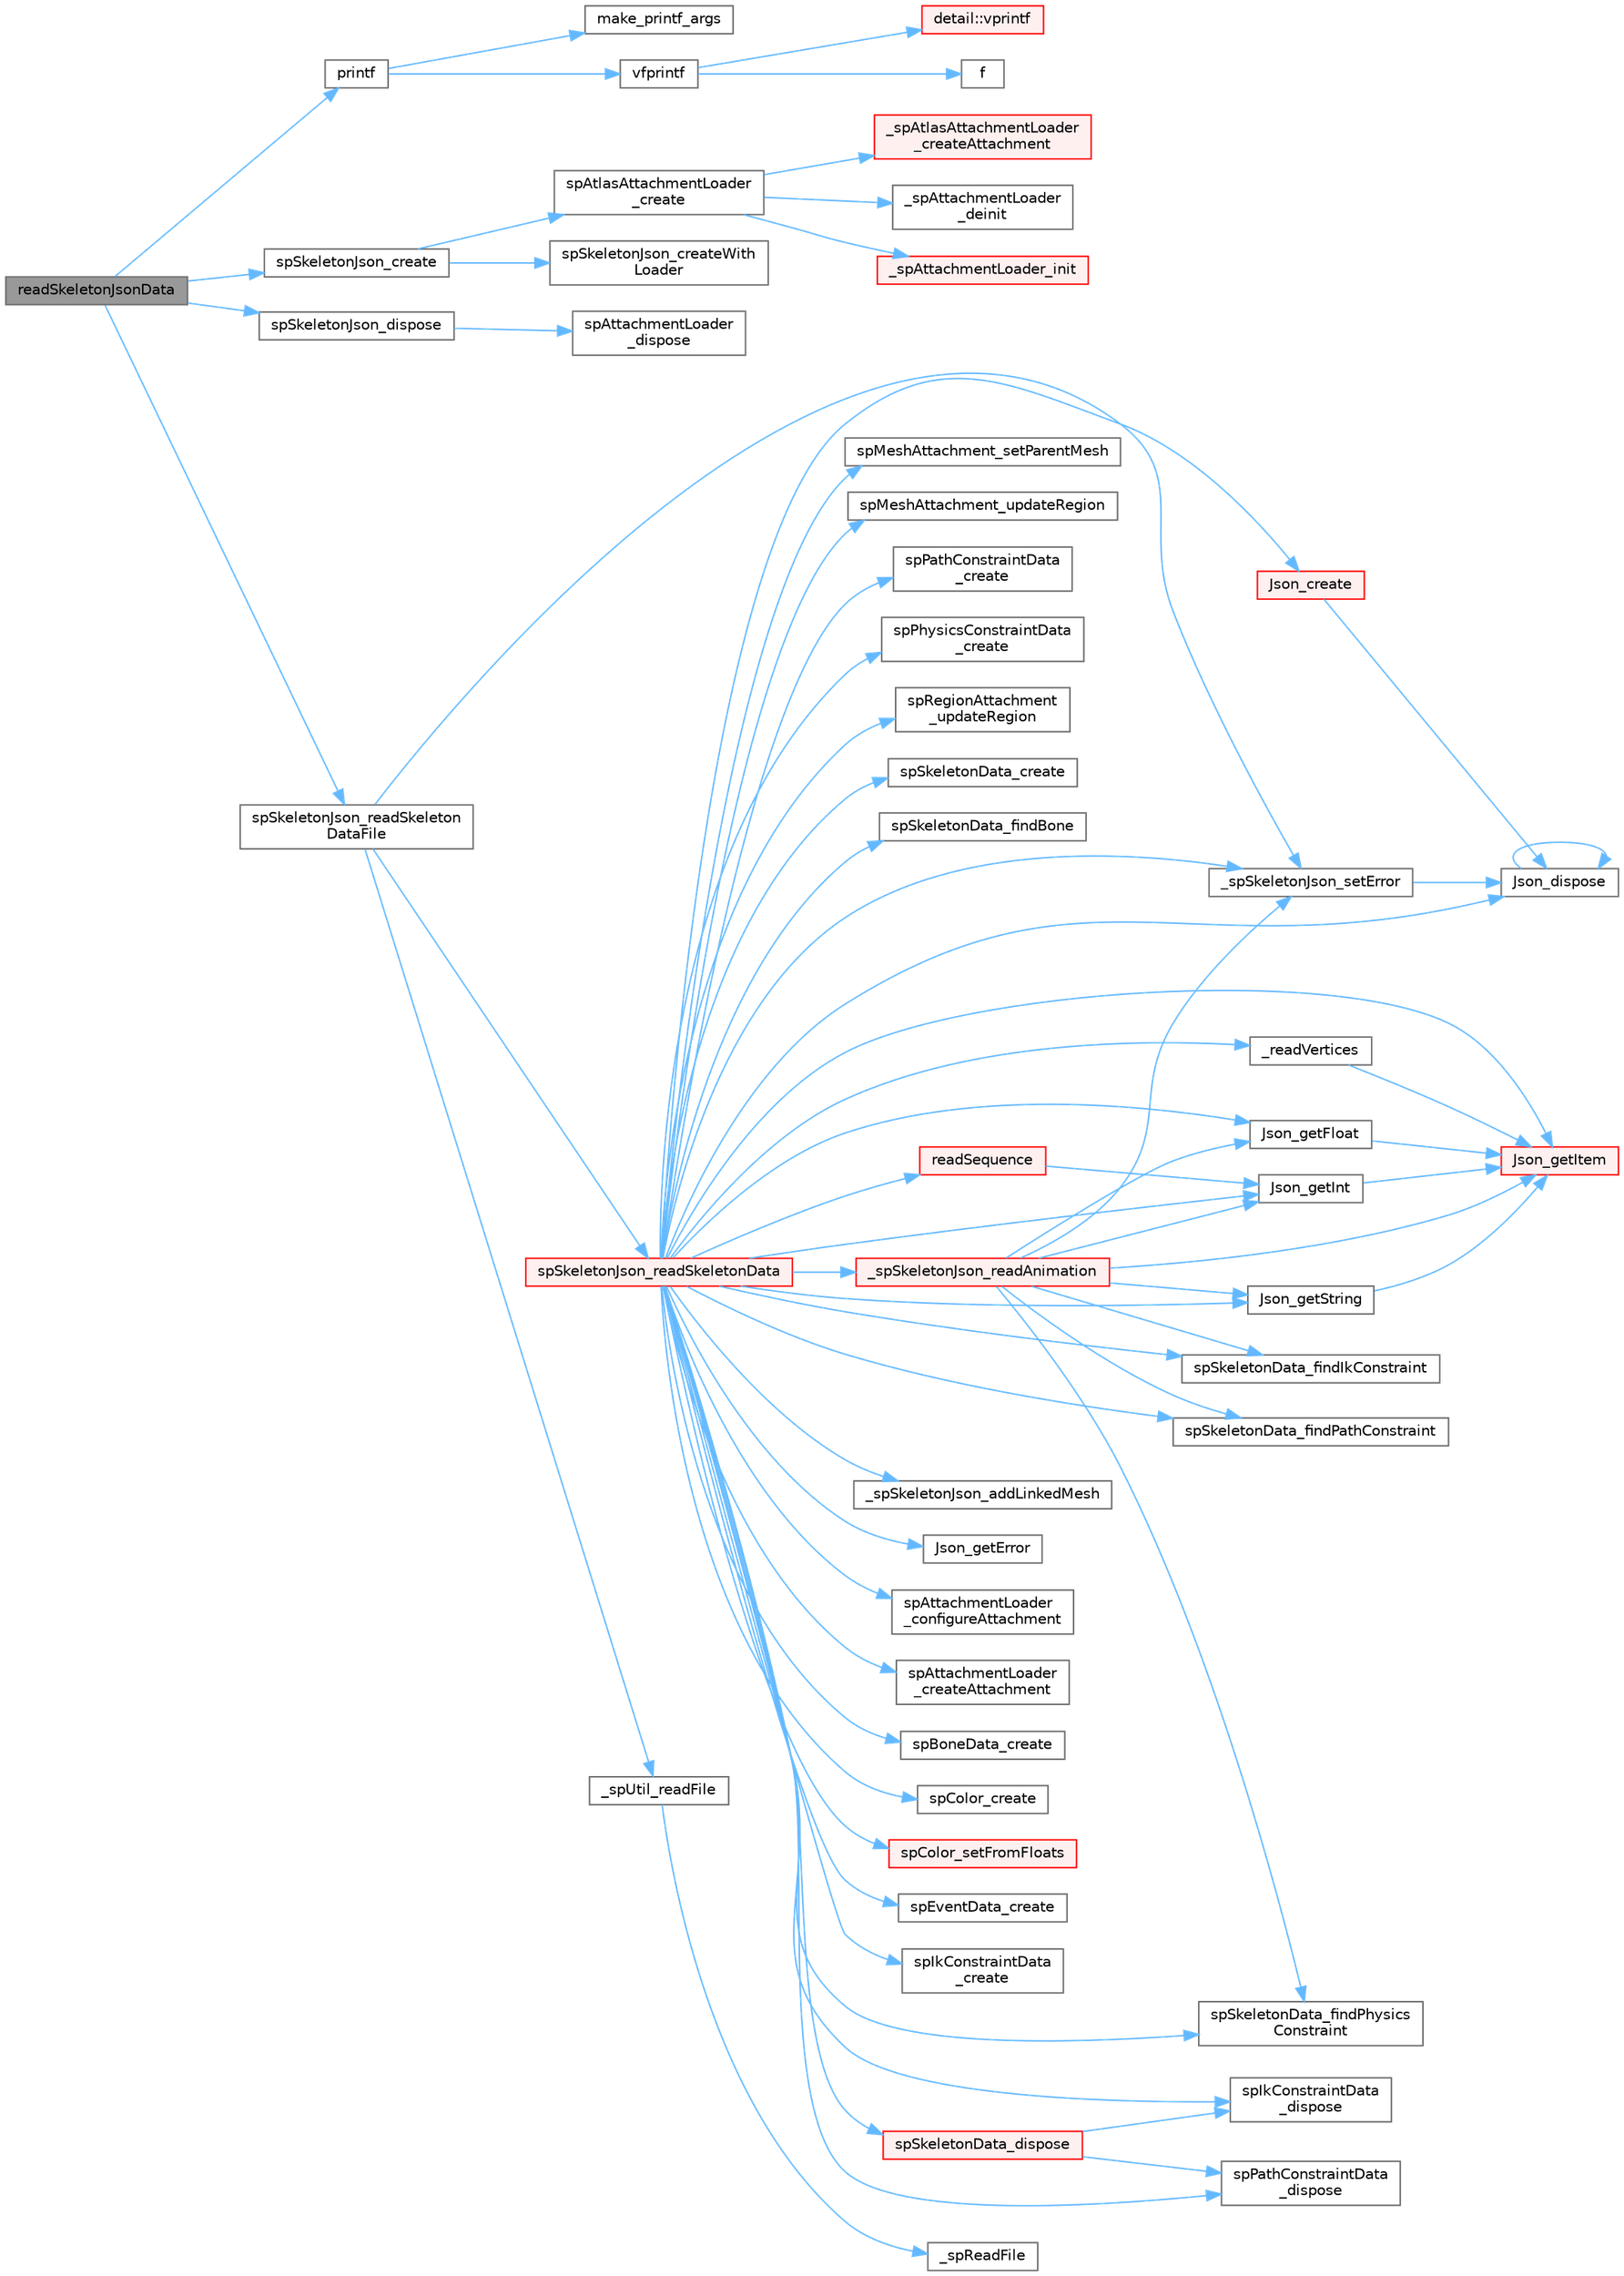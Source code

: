 digraph "readSkeletonJsonData"
{
 // LATEX_PDF_SIZE
  bgcolor="transparent";
  edge [fontname=Helvetica,fontsize=10,labelfontname=Helvetica,labelfontsize=10];
  node [fontname=Helvetica,fontsize=10,shape=box,height=0.2,width=0.4];
  rankdir="LR";
  Node1 [id="Node000001",label="readSkeletonJsonData",height=0.2,width=0.4,color="gray40", fillcolor="grey60", style="filled", fontcolor="black",tooltip=" "];
  Node1 -> Node2 [id="edge1_Node000001_Node000002",color="steelblue1",style="solid",tooltip=" "];
  Node2 [id="Node000002",label="printf",height=0.2,width=0.4,color="grey40", fillcolor="white", style="filled",URL="$printf_8h.html#aee3ed3a831f25f07e7be3919fff2203a",tooltip=" "];
  Node2 -> Node3 [id="edge2_Node000002_Node000003",color="steelblue1",style="solid",tooltip=" "];
  Node3 [id="Node000003",label="make_printf_args",height=0.2,width=0.4,color="grey40", fillcolor="white", style="filled",URL="$printf_8h.html#a27dcc0efcda04388971dbea3c875f122",tooltip=" "];
  Node2 -> Node4 [id="edge3_Node000002_Node000004",color="steelblue1",style="solid",tooltip=" "];
  Node4 [id="Node000004",label="vfprintf",height=0.2,width=0.4,color="grey40", fillcolor="white", style="filled",URL="$printf_8h.html#abb30aad964fc771fb52cf3ad88649df2",tooltip=" "];
  Node4 -> Node5 [id="edge4_Node000004_Node000005",color="steelblue1",style="solid",tooltip=" "];
  Node5 [id="Node000005",label="f",height=0.2,width=0.4,color="grey40", fillcolor="white", style="filled",URL="$cxx11__tensor__map_8cpp.html#a7f507fea02198f6cb81c86640c7b1a4e",tooltip=" "];
  Node4 -> Node6 [id="edge5_Node000004_Node000006",color="steelblue1",style="solid",tooltip=" "];
  Node6 [id="Node000006",label="detail::vprintf",height=0.2,width=0.4,color="red", fillcolor="#FFF0F0", style="filled",URL="$namespacedetail.html#a1c8c2218e4c822aa8f743fb9c573717f",tooltip=" "];
  Node1 -> Node33 [id="edge6_Node000001_Node000033",color="steelblue1",style="solid",tooltip=" "];
  Node33 [id="Node000033",label="spSkeletonJson_create",height=0.2,width=0.4,color="grey40", fillcolor="white", style="filled",URL="$_skeleton_json_8c.html#a494a2d86429bb86e20ea0a6204dc945a",tooltip=" "];
  Node33 -> Node34 [id="edge7_Node000033_Node000034",color="steelblue1",style="solid",tooltip=" "];
  Node34 [id="Node000034",label="spAtlasAttachmentLoader\l_create",height=0.2,width=0.4,color="grey40", fillcolor="white", style="filled",URL="$_atlas_attachment_loader_8c.html#aa7a18b3d25b0759d839fa98d15872cab",tooltip=" "];
  Node34 -> Node35 [id="edge8_Node000034_Node000035",color="steelblue1",style="solid",tooltip=" "];
  Node35 [id="Node000035",label="_spAtlasAttachmentLoader\l_createAttachment",height=0.2,width=0.4,color="red", fillcolor="#FFF0F0", style="filled",URL="$_atlas_attachment_loader_8c.html#a413beef473c08236d213eb4f2d4dda84",tooltip=" "];
  Node34 -> Node82 [id="edge9_Node000034_Node000082",color="steelblue1",style="solid",tooltip=" "];
  Node82 [id="Node000082",label="_spAttachmentLoader\l_deinit",height=0.2,width=0.4,color="grey40", fillcolor="white", style="filled",URL="$_attachment_loader_8c.html#ab7d2ad39e6e873c06e321228d0eb00b2",tooltip=" "];
  Node34 -> Node83 [id="edge10_Node000034_Node000083",color="steelblue1",style="solid",tooltip=" "];
  Node83 [id="Node000083",label="_spAttachmentLoader_init",height=0.2,width=0.4,color="red", fillcolor="#FFF0F0", style="filled",URL="$_attachment_loader_8c.html#a211e00a37a0c555e383b7014bacedc18",tooltip=" "];
  Node33 -> Node84 [id="edge11_Node000033_Node000084",color="steelblue1",style="solid",tooltip=" "];
  Node84 [id="Node000084",label="spSkeletonJson_createWith\lLoader",height=0.2,width=0.4,color="grey40", fillcolor="white", style="filled",URL="$_skeleton_json_8c.html#a51355583554c35f40aaa71a06061b610",tooltip=" "];
  Node1 -> Node85 [id="edge12_Node000001_Node000085",color="steelblue1",style="solid",tooltip=" "];
  Node85 [id="Node000085",label="spSkeletonJson_dispose",height=0.2,width=0.4,color="grey40", fillcolor="white", style="filled",URL="$_skeleton_json_8c.html#aa3d1695ca3840b98a7800807b813d627",tooltip=" "];
  Node85 -> Node86 [id="edge13_Node000085_Node000086",color="steelblue1",style="solid",tooltip=" "];
  Node86 [id="Node000086",label="spAttachmentLoader\l_dispose",height=0.2,width=0.4,color="grey40", fillcolor="white", style="filled",URL="$_attachment_loader_8c.html#ab9b1a4c3268bc3a2616026608e564f39",tooltip=" "];
  Node1 -> Node87 [id="edge14_Node000001_Node000087",color="steelblue1",style="solid",tooltip=" "];
  Node87 [id="Node000087",label="spSkeletonJson_readSkeleton\lDataFile",height=0.2,width=0.4,color="grey40", fillcolor="white", style="filled",URL="$_skeleton_json_8c.html#a878399291526cc760135bee212d665e9",tooltip=" "];
  Node87 -> Node88 [id="edge15_Node000087_Node000088",color="steelblue1",style="solid",tooltip=" "];
  Node88 [id="Node000088",label="_spSkeletonJson_setError",height=0.2,width=0.4,color="grey40", fillcolor="white", style="filled",URL="$_skeleton_json_8c.html#a8e868c1de85f9327c984d6a8f293a44f",tooltip=" "];
  Node88 -> Node89 [id="edge16_Node000088_Node000089",color="steelblue1",style="solid",tooltip=" "];
  Node89 [id="Node000089",label="Json_dispose",height=0.2,width=0.4,color="grey40", fillcolor="white", style="filled",URL="$_json_8c.html#a2fbb389e8c6eaf5a9d923a2030b4ad80",tooltip=" "];
  Node89 -> Node89 [id="edge17_Node000089_Node000089",color="steelblue1",style="solid",tooltip=" "];
  Node87 -> Node90 [id="edge18_Node000087_Node000090",color="steelblue1",style="solid",tooltip=" "];
  Node90 [id="Node000090",label="_spUtil_readFile",height=0.2,width=0.4,color="grey40", fillcolor="white", style="filled",URL="$external_2spine-runtimes_2spine-c_2spine-c-unit-tests_2main_8cpp.html#a27793681909c2d6f303eff28c11d0417",tooltip=" "];
  Node90 -> Node91 [id="edge19_Node000090_Node000091",color="steelblue1",style="solid",tooltip=" "];
  Node91 [id="Node000091",label="_spReadFile",height=0.2,width=0.4,color="grey40", fillcolor="white", style="filled",URL="$extension_8c.html#a850ff78dca1a582a8235f148f21334df",tooltip=" "];
  Node87 -> Node92 [id="edge20_Node000087_Node000092",color="steelblue1",style="solid",tooltip=" "];
  Node92 [id="Node000092",label="spSkeletonJson_readSkeletonData",height=0.2,width=0.4,color="red", fillcolor="#FFF0F0", style="filled",URL="$_skeleton_json_8c.html#aea1f0406cf2046b63f6061febc50b71a",tooltip=" "];
  Node92 -> Node93 [id="edge21_Node000092_Node000093",color="steelblue1",style="solid",tooltip=" "];
  Node93 [id="Node000093",label="_readVertices",height=0.2,width=0.4,color="grey40", fillcolor="white", style="filled",URL="$_skeleton_json_8c.html#ae2f1eeac0608cbbc90fe79285f11148c",tooltip=" "];
  Node93 -> Node94 [id="edge22_Node000093_Node000094",color="steelblue1",style="solid",tooltip=" "];
  Node94 [id="Node000094",label="Json_getItem",height=0.2,width=0.4,color="red", fillcolor="#FFF0F0", style="filled",URL="$_json_8c.html#a555043ac463757ecd2fb90676f04136a",tooltip=" "];
  Node92 -> Node96 [id="edge23_Node000092_Node000096",color="steelblue1",style="solid",tooltip=" "];
  Node96 [id="Node000096",label="_spSkeletonJson_addLinkedMesh",height=0.2,width=0.4,color="grey40", fillcolor="white", style="filled",URL="$_skeleton_json_8c.html#a087930e0a9370e31c2a829483aac8c7c",tooltip=" "];
  Node92 -> Node97 [id="edge24_Node000092_Node000097",color="steelblue1",style="solid",tooltip=" "];
  Node97 [id="Node000097",label="_spSkeletonJson_readAnimation",height=0.2,width=0.4,color="red", fillcolor="#FFF0F0", style="filled",URL="$_skeleton_json_8c.html#a76c02da584ec894b1980c76fb704aebe",tooltip=" "];
  Node97 -> Node88 [id="edge25_Node000097_Node000088",color="steelblue1",style="solid",tooltip=" "];
  Node97 -> Node106 [id="edge26_Node000097_Node000106",color="steelblue1",style="solid",tooltip=" "];
  Node106 [id="Node000106",label="Json_getFloat",height=0.2,width=0.4,color="grey40", fillcolor="white", style="filled",URL="$_json_8c.html#af637591beb96af1b84f07af03d9344ad",tooltip=" "];
  Node106 -> Node94 [id="edge27_Node000106_Node000094",color="steelblue1",style="solid",tooltip=" "];
  Node97 -> Node107 [id="edge28_Node000097_Node000107",color="steelblue1",style="solid",tooltip=" "];
  Node107 [id="Node000107",label="Json_getInt",height=0.2,width=0.4,color="grey40", fillcolor="white", style="filled",URL="$_json_8c.html#ac4d1cd55ca20eeab28a5a2b3c85b4614",tooltip=" "];
  Node107 -> Node94 [id="edge29_Node000107_Node000094",color="steelblue1",style="solid",tooltip=" "];
  Node97 -> Node94 [id="edge30_Node000097_Node000094",color="steelblue1",style="solid",tooltip=" "];
  Node97 -> Node108 [id="edge31_Node000097_Node000108",color="steelblue1",style="solid",tooltip=" "];
  Node108 [id="Node000108",label="Json_getString",height=0.2,width=0.4,color="grey40", fillcolor="white", style="filled",URL="$_json_8c.html#af4e7c8f78d198bc3140e3d40c375ad4e",tooltip=" "];
  Node108 -> Node94 [id="edge32_Node000108_Node000094",color="steelblue1",style="solid",tooltip=" "];
  Node97 -> Node217 [id="edge33_Node000097_Node000217",color="steelblue1",style="solid",tooltip=" "];
  Node217 [id="Node000217",label="spSkeletonData_findIkConstraint",height=0.2,width=0.4,color="grey40", fillcolor="white", style="filled",URL="$_skeleton_data_8c.html#acfb64e69e3870caab8ae6f3aa47968fa",tooltip=" "];
  Node97 -> Node218 [id="edge34_Node000097_Node000218",color="steelblue1",style="solid",tooltip=" "];
  Node218 [id="Node000218",label="spSkeletonData_findPathConstraint",height=0.2,width=0.4,color="grey40", fillcolor="white", style="filled",URL="$_skeleton_data_8c.html#ae3052077c3030e2a690cd7a4cfa4e270",tooltip=" "];
  Node97 -> Node219 [id="edge35_Node000097_Node000219",color="steelblue1",style="solid",tooltip=" "];
  Node219 [id="Node000219",label="spSkeletonData_findPhysics\lConstraint",height=0.2,width=0.4,color="grey40", fillcolor="white", style="filled",URL="$_skeleton_data_8c.html#ad0b7692df9af3b202acb79f994e56481",tooltip=" "];
  Node92 -> Node88 [id="edge36_Node000092_Node000088",color="steelblue1",style="solid",tooltip=" "];
  Node92 -> Node235 [id="edge37_Node000092_Node000235",color="steelblue1",style="solid",tooltip=" "];
  Node235 [id="Node000235",label="Json_create",height=0.2,width=0.4,color="red", fillcolor="#FFF0F0", style="filled",URL="$_json_8c.html#ac2a008226da6aed4087e3c173235e71b",tooltip=" "];
  Node235 -> Node89 [id="edge38_Node000235_Node000089",color="steelblue1",style="solid",tooltip=" "];
  Node92 -> Node89 [id="edge39_Node000092_Node000089",color="steelblue1",style="solid",tooltip=" "];
  Node92 -> Node243 [id="edge40_Node000092_Node000243",color="steelblue1",style="solid",tooltip=" "];
  Node243 [id="Node000243",label="Json_getError",height=0.2,width=0.4,color="grey40", fillcolor="white", style="filled",URL="$_json_8c.html#a413ee994ca0a5b6be7a09797bab83701",tooltip=" "];
  Node92 -> Node106 [id="edge41_Node000092_Node000106",color="steelblue1",style="solid",tooltip=" "];
  Node92 -> Node107 [id="edge42_Node000092_Node000107",color="steelblue1",style="solid",tooltip=" "];
  Node92 -> Node94 [id="edge43_Node000092_Node000094",color="steelblue1",style="solid",tooltip=" "];
  Node92 -> Node108 [id="edge44_Node000092_Node000108",color="steelblue1",style="solid",tooltip=" "];
  Node92 -> Node244 [id="edge45_Node000092_Node000244",color="steelblue1",style="solid",tooltip=" "];
  Node244 [id="Node000244",label="readSequence",height=0.2,width=0.4,color="red", fillcolor="#FFF0F0", style="filled",URL="$_skeleton_json_8c.html#a7657c17ec406bd4aa9aacee4cef414dc",tooltip=" "];
  Node244 -> Node107 [id="edge46_Node000244_Node000107",color="steelblue1",style="solid",tooltip=" "];
  Node92 -> Node245 [id="edge47_Node000092_Node000245",color="steelblue1",style="solid",tooltip=" "];
  Node245 [id="Node000245",label="spAttachmentLoader\l_configureAttachment",height=0.2,width=0.4,color="grey40", fillcolor="white", style="filled",URL="$_attachment_loader_8c.html#afbecb6d745e52fd673ad74c8baeec2fe",tooltip=" "];
  Node92 -> Node246 [id="edge48_Node000092_Node000246",color="steelblue1",style="solid",tooltip=" "];
  Node246 [id="Node000246",label="spAttachmentLoader\l_createAttachment",height=0.2,width=0.4,color="grey40", fillcolor="white", style="filled",URL="$_attachment_loader_8c.html#a0a80fffb1c69f30749898eb65c97ea0d",tooltip=" "];
  Node92 -> Node247 [id="edge49_Node000092_Node000247",color="steelblue1",style="solid",tooltip=" "];
  Node247 [id="Node000247",label="spBoneData_create",height=0.2,width=0.4,color="grey40", fillcolor="white", style="filled",URL="$_bone_data_8c.html#ac3c8f709751d675e974d832dc0890ca5",tooltip=" "];
  Node92 -> Node248 [id="edge50_Node000092_Node000248",color="steelblue1",style="solid",tooltip=" "];
  Node248 [id="Node000248",label="spColor_create",height=0.2,width=0.4,color="grey40", fillcolor="white", style="filled",URL="$_color_8c.html#a562371a5141606fba73e0a131bd2baf4",tooltip=" "];
  Node92 -> Node71 [id="edge51_Node000092_Node000071",color="steelblue1",style="solid",tooltip=" "];
  Node71 [id="Node000071",label="spColor_setFromFloats",height=0.2,width=0.4,color="red", fillcolor="#FFF0F0", style="filled",URL="$_color_8c.html#aef2bc0c9016302022f25c89ba5b36a2c",tooltip=" "];
  Node92 -> Node249 [id="edge52_Node000092_Node000249",color="steelblue1",style="solid",tooltip=" "];
  Node249 [id="Node000249",label="spEventData_create",height=0.2,width=0.4,color="grey40", fillcolor="white", style="filled",URL="$_event_data_8c.html#af36a07f3ef0e00edba172d9bf36bddda",tooltip=" "];
  Node92 -> Node250 [id="edge53_Node000092_Node000250",color="steelblue1",style="solid",tooltip=" "];
  Node250 [id="Node000250",label="spIkConstraintData\l_create",height=0.2,width=0.4,color="grey40", fillcolor="white", style="filled",URL="$_ik_constraint_data_8c.html#a73f2514a2e6de74df9a220de142d679a",tooltip=" "];
  Node92 -> Node251 [id="edge54_Node000092_Node000251",color="steelblue1",style="solid",tooltip=" "];
  Node251 [id="Node000251",label="spIkConstraintData\l_dispose",height=0.2,width=0.4,color="grey40", fillcolor="white", style="filled",URL="$_ik_constraint_data_8c.html#a4f580f835dd286939313fc3099256336",tooltip=" "];
  Node92 -> Node65 [id="edge55_Node000092_Node000065",color="steelblue1",style="solid",tooltip=" "];
  Node65 [id="Node000065",label="spMeshAttachment_setParentMesh",height=0.2,width=0.4,color="grey40", fillcolor="white", style="filled",URL="$_mesh_attachment_8c.html#af281234df8499ed6f950748fda7641b2",tooltip=" "];
  Node92 -> Node66 [id="edge56_Node000092_Node000066",color="steelblue1",style="solid",tooltip=" "];
  Node66 [id="Node000066",label="spMeshAttachment_updateRegion",height=0.2,width=0.4,color="grey40", fillcolor="white", style="filled",URL="$_mesh_attachment_8c.html#adc9fc4a1152b194678a4e43003f64370",tooltip=" "];
  Node92 -> Node252 [id="edge57_Node000092_Node000252",color="steelblue1",style="solid",tooltip=" "];
  Node252 [id="Node000252",label="spPathConstraintData\l_create",height=0.2,width=0.4,color="grey40", fillcolor="white", style="filled",URL="$_path_constraint_data_8c.html#ad0332cb61203e6e27f2ea9d953f41d78",tooltip=" "];
  Node92 -> Node253 [id="edge58_Node000092_Node000253",color="steelblue1",style="solid",tooltip=" "];
  Node253 [id="Node000253",label="spPathConstraintData\l_dispose",height=0.2,width=0.4,color="grey40", fillcolor="white", style="filled",URL="$_path_constraint_data_8c.html#ab7d54550dcd1cf2b2a6dc0e9cc325c60",tooltip=" "];
  Node92 -> Node254 [id="edge59_Node000092_Node000254",color="steelblue1",style="solid",tooltip=" "];
  Node254 [id="Node000254",label="spPhysicsConstraintData\l_create",height=0.2,width=0.4,color="grey40", fillcolor="white", style="filled",URL="$_physics_constraint_data_8c.html#a7c4bd213ca2bd2457150cd7acb67ab2c",tooltip=" "];
  Node92 -> Node255 [id="edge60_Node000092_Node000255",color="steelblue1",style="solid",tooltip=" "];
  Node255 [id="Node000255",label="spRegionAttachment\l_updateRegion",height=0.2,width=0.4,color="grey40", fillcolor="white", style="filled",URL="$_region_attachment_8c.html#a5e4264658b55d6722ec145d5efb0e190",tooltip=" "];
  Node92 -> Node256 [id="edge61_Node000092_Node000256",color="steelblue1",style="solid",tooltip=" "];
  Node256 [id="Node000256",label="spSkeletonData_create",height=0.2,width=0.4,color="grey40", fillcolor="white", style="filled",URL="$_skeleton_data_8c.html#a4c5a8ed50db4df62cfd3d34bdab36186",tooltip=" "];
  Node92 -> Node257 [id="edge62_Node000092_Node000257",color="steelblue1",style="solid",tooltip=" "];
  Node257 [id="Node000257",label="spSkeletonData_dispose",height=0.2,width=0.4,color="red", fillcolor="#FFF0F0", style="filled",URL="$_skeleton_data_8c.html#afd9f9725b11c94e4c65be6d053cf243a",tooltip=" "];
  Node257 -> Node251 [id="edge63_Node000257_Node000251",color="steelblue1",style="solid",tooltip=" "];
  Node257 -> Node253 [id="edge64_Node000257_Node000253",color="steelblue1",style="solid",tooltip=" "];
  Node92 -> Node267 [id="edge65_Node000092_Node000267",color="steelblue1",style="solid",tooltip=" "];
  Node267 [id="Node000267",label="spSkeletonData_findBone",height=0.2,width=0.4,color="grey40", fillcolor="white", style="filled",URL="$_skeleton_data_8c.html#a7a7b401ef45c9be65444badc8b0bd156",tooltip=" "];
  Node92 -> Node217 [id="edge66_Node000092_Node000217",color="steelblue1",style="solid",tooltip=" "];
  Node92 -> Node218 [id="edge67_Node000092_Node000218",color="steelblue1",style="solid",tooltip=" "];
  Node92 -> Node219 [id="edge68_Node000092_Node000219",color="steelblue1",style="solid",tooltip=" "];
}
